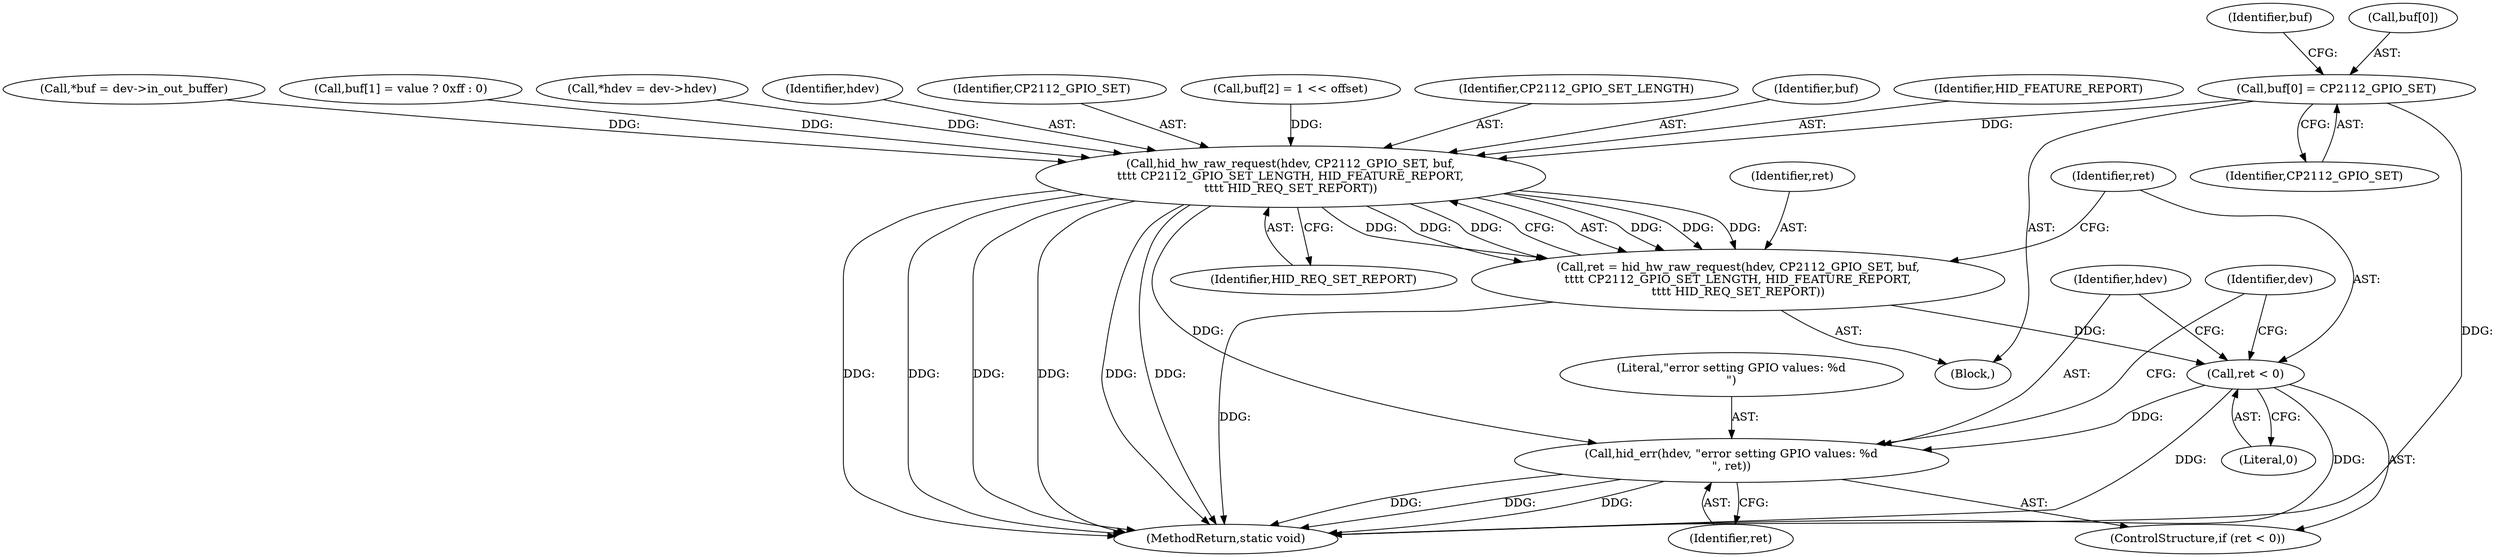 digraph "0_linux_7a7b5df84b6b4e5d599c7289526eed96541a0654_2@array" {
"1000130" [label="(Call,buf[0] = CP2112_GPIO_SET)"];
"1000152" [label="(Call,hid_hw_raw_request(hdev, CP2112_GPIO_SET, buf,\n\t\t\t\t CP2112_GPIO_SET_LENGTH, HID_FEATURE_REPORT,\n\t\t\t\t HID_REQ_SET_REPORT))"];
"1000150" [label="(Call,ret = hid_hw_raw_request(hdev, CP2112_GPIO_SET, buf,\n\t\t\t\t CP2112_GPIO_SET_LENGTH, HID_FEATURE_REPORT,\n\t\t\t\t HID_REQ_SET_REPORT))"];
"1000160" [label="(Call,ret < 0)"];
"1000163" [label="(Call,hid_err(hdev, \"error setting GPIO values: %d\n\", ret))"];
"1000173" [label="(MethodReturn,static void)"];
"1000143" [label="(Call,buf[2] = 1 << offset)"];
"1000161" [label="(Identifier,ret)"];
"1000156" [label="(Identifier,CP2112_GPIO_SET_LENGTH)"];
"1000137" [label="(Identifier,buf)"];
"1000150" [label="(Call,ret = hid_hw_raw_request(hdev, CP2112_GPIO_SET, buf,\n\t\t\t\t CP2112_GPIO_SET_LENGTH, HID_FEATURE_REPORT,\n\t\t\t\t HID_REQ_SET_REPORT))"];
"1000134" [label="(Identifier,CP2112_GPIO_SET)"];
"1000152" [label="(Call,hid_hw_raw_request(hdev, CP2112_GPIO_SET, buf,\n\t\t\t\t CP2112_GPIO_SET_LENGTH, HID_FEATURE_REPORT,\n\t\t\t\t HID_REQ_SET_REPORT))"];
"1000155" [label="(Identifier,buf)"];
"1000166" [label="(Identifier,ret)"];
"1000164" [label="(Identifier,hdev)"];
"1000159" [label="(ControlStructure,if (ret < 0))"];
"1000162" [label="(Literal,0)"];
"1000157" [label="(Identifier,HID_FEATURE_REPORT)"];
"1000130" [label="(Call,buf[0] = CP2112_GPIO_SET)"];
"1000117" [label="(Call,*buf = dev->in_out_buffer)"];
"1000135" [label="(Call,buf[1] = value ? 0xff : 0)"];
"1000170" [label="(Identifier,dev)"];
"1000111" [label="(Call,*hdev = dev->hdev)"];
"1000158" [label="(Identifier,HID_REQ_SET_REPORT)"];
"1000163" [label="(Call,hid_err(hdev, \"error setting GPIO values: %d\n\", ret))"];
"1000153" [label="(Identifier,hdev)"];
"1000154" [label="(Identifier,CP2112_GPIO_SET)"];
"1000160" [label="(Call,ret < 0)"];
"1000131" [label="(Call,buf[0])"];
"1000104" [label="(Block,)"];
"1000151" [label="(Identifier,ret)"];
"1000165" [label="(Literal,\"error setting GPIO values: %d\n\")"];
"1000130" -> "1000104"  [label="AST: "];
"1000130" -> "1000134"  [label="CFG: "];
"1000131" -> "1000130"  [label="AST: "];
"1000134" -> "1000130"  [label="AST: "];
"1000137" -> "1000130"  [label="CFG: "];
"1000130" -> "1000173"  [label="DDG: "];
"1000130" -> "1000152"  [label="DDG: "];
"1000152" -> "1000150"  [label="AST: "];
"1000152" -> "1000158"  [label="CFG: "];
"1000153" -> "1000152"  [label="AST: "];
"1000154" -> "1000152"  [label="AST: "];
"1000155" -> "1000152"  [label="AST: "];
"1000156" -> "1000152"  [label="AST: "];
"1000157" -> "1000152"  [label="AST: "];
"1000158" -> "1000152"  [label="AST: "];
"1000150" -> "1000152"  [label="CFG: "];
"1000152" -> "1000173"  [label="DDG: "];
"1000152" -> "1000173"  [label="DDG: "];
"1000152" -> "1000173"  [label="DDG: "];
"1000152" -> "1000173"  [label="DDG: "];
"1000152" -> "1000173"  [label="DDG: "];
"1000152" -> "1000173"  [label="DDG: "];
"1000152" -> "1000150"  [label="DDG: "];
"1000152" -> "1000150"  [label="DDG: "];
"1000152" -> "1000150"  [label="DDG: "];
"1000152" -> "1000150"  [label="DDG: "];
"1000152" -> "1000150"  [label="DDG: "];
"1000152" -> "1000150"  [label="DDG: "];
"1000111" -> "1000152"  [label="DDG: "];
"1000143" -> "1000152"  [label="DDG: "];
"1000117" -> "1000152"  [label="DDG: "];
"1000135" -> "1000152"  [label="DDG: "];
"1000152" -> "1000163"  [label="DDG: "];
"1000150" -> "1000104"  [label="AST: "];
"1000151" -> "1000150"  [label="AST: "];
"1000161" -> "1000150"  [label="CFG: "];
"1000150" -> "1000173"  [label="DDG: "];
"1000150" -> "1000160"  [label="DDG: "];
"1000160" -> "1000159"  [label="AST: "];
"1000160" -> "1000162"  [label="CFG: "];
"1000161" -> "1000160"  [label="AST: "];
"1000162" -> "1000160"  [label="AST: "];
"1000164" -> "1000160"  [label="CFG: "];
"1000170" -> "1000160"  [label="CFG: "];
"1000160" -> "1000173"  [label="DDG: "];
"1000160" -> "1000173"  [label="DDG: "];
"1000160" -> "1000163"  [label="DDG: "];
"1000163" -> "1000159"  [label="AST: "];
"1000163" -> "1000166"  [label="CFG: "];
"1000164" -> "1000163"  [label="AST: "];
"1000165" -> "1000163"  [label="AST: "];
"1000166" -> "1000163"  [label="AST: "];
"1000170" -> "1000163"  [label="CFG: "];
"1000163" -> "1000173"  [label="DDG: "];
"1000163" -> "1000173"  [label="DDG: "];
"1000163" -> "1000173"  [label="DDG: "];
}
